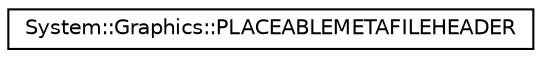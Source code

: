digraph G
{
  edge [fontname="Helvetica",fontsize="10",labelfontname="Helvetica",labelfontsize="10"];
  node [fontname="Helvetica",fontsize="10",shape=record];
  rankdir="LR";
  Node1 [label="System::Graphics::PLACEABLEMETAFILEHEADER",height=0.2,width=0.4,color="black", fillcolor="white", style="filled",URL="$struct_system_1_1_graphics_1_1_p_l_a_c_e_a_b_l_e_m_e_t_a_f_i_l_e_h_e_a_d_e_r.html"];
}
